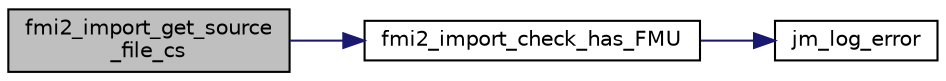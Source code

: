 digraph "fmi2_import_get_source_file_cs"
{
  edge [fontname="Helvetica",fontsize="10",labelfontname="Helvetica",labelfontsize="10"];
  node [fontname="Helvetica",fontsize="10",shape=record];
  rankdir="LR";
  Node194 [label="fmi2_import_get_source\l_file_cs",height=0.2,width=0.4,color="black", fillcolor="grey75", style="filled", fontcolor="black"];
  Node194 -> Node195 [color="midnightblue",fontsize="10",style="solid",fontname="Helvetica"];
  Node195 [label="fmi2_import_check_has_FMU",height=0.2,width=0.4,color="black", fillcolor="white", style="filled",URL="$d3/df2/fmi2__import_8c.html#a8081f28cd4f12875a98a03a4172dafe4"];
  Node195 -> Node196 [color="midnightblue",fontsize="10",style="solid",fontname="Helvetica"];
  Node196 [label="jm_log_error",height=0.2,width=0.4,color="black", fillcolor="white", style="filled",URL="$d6/dac/group__jm__callbacks.html#gada5096ac90f8adc61a90b76597c4ae05",tooltip="Send a error message to the logger function. See jm_log() for details. "];
}
